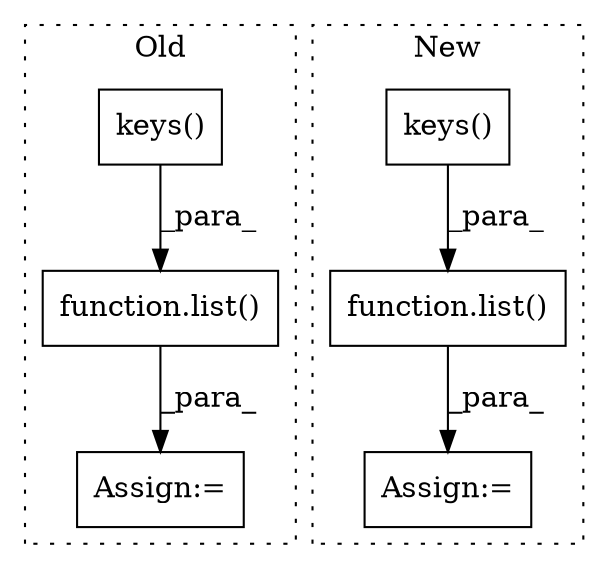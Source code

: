 digraph G {
subgraph cluster0 {
1 [label="function.list()" a="75" s="5763,5782" l="5,1" shape="box"];
3 [label="Assign:=" a="68" s="5760" l="3" shape="box"];
4 [label="keys()" a="75" s="5768" l="14" shape="box"];
label = "Old";
style="dotted";
}
subgraph cluster1 {
2 [label="keys()" a="75" s="6782" l="19" shape="box"];
5 [label="function.list()" a="75" s="6777,6801" l="5,1" shape="box"];
6 [label="Assign:=" a="68" s="6774" l="3" shape="box"];
label = "New";
style="dotted";
}
1 -> 3 [label="_para_"];
2 -> 5 [label="_para_"];
4 -> 1 [label="_para_"];
5 -> 6 [label="_para_"];
}